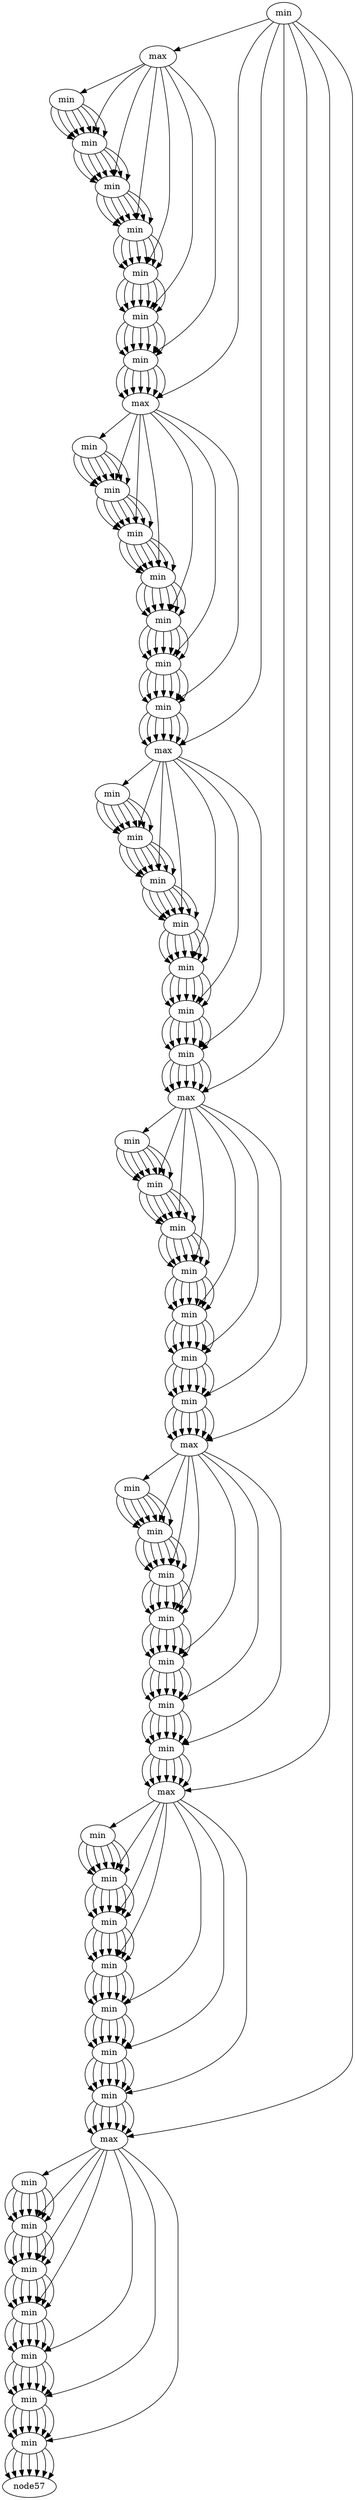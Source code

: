 digraph TreeGraph {
	node0 [label="min"];
	node0 -> node1;
	node1 [label="max"];
	node1 -> node2;
	node2 [label="min"];
	node2 -> node3;
	node2 -> node3;
	node2 -> node3;
	node2 -> node3;
	node2 -> node3;
	node2 -> node3;
	node2 -> node3;
	node1 -> node3;
	node3 [label="min"];
	node3 -> node4;
	node3 -> node4;
	node3 -> node4;
	node3 -> node4;
	node3 -> node4;
	node3 -> node4;
	node3 -> node4;
	node1 -> node4;
	node4 [label="min"];
	node4 -> node5;
	node4 -> node5;
	node4 -> node5;
	node4 -> node5;
	node4 -> node5;
	node4 -> node5;
	node4 -> node5;
	node1 -> node5;
	node5 [label="min"];
	node5 -> node6;
	node5 -> node6;
	node5 -> node6;
	node5 -> node6;
	node5 -> node6;
	node5 -> node6;
	node5 -> node6;
	node1 -> node6;
	node6 [label="min"];
	node6 -> node7;
	node6 -> node7;
	node6 -> node7;
	node6 -> node7;
	node6 -> node7;
	node6 -> node7;
	node6 -> node7;
	node1 -> node7;
	node7 [label="min"];
	node7 -> node8;
	node7 -> node8;
	node7 -> node8;
	node7 -> node8;
	node7 -> node8;
	node7 -> node8;
	node7 -> node8;
	node1 -> node8;
	node8 [label="min"];
	node8 -> node9;
	node8 -> node9;
	node8 -> node9;
	node8 -> node9;
	node8 -> node9;
	node8 -> node9;
	node8 -> node9;
	node0 -> node9;
	node9 [label="max"];
	node9 -> node10;
	node10 [label="min"];
	node10 -> node11;
	node10 -> node11;
	node10 -> node11;
	node10 -> node11;
	node10 -> node11;
	node10 -> node11;
	node10 -> node11;
	node9 -> node11;
	node11 [label="min"];
	node11 -> node12;
	node11 -> node12;
	node11 -> node12;
	node11 -> node12;
	node11 -> node12;
	node11 -> node12;
	node11 -> node12;
	node9 -> node12;
	node12 [label="min"];
	node12 -> node13;
	node12 -> node13;
	node12 -> node13;
	node12 -> node13;
	node12 -> node13;
	node12 -> node13;
	node12 -> node13;
	node9 -> node13;
	node13 [label="min"];
	node13 -> node14;
	node13 -> node14;
	node13 -> node14;
	node13 -> node14;
	node13 -> node14;
	node13 -> node14;
	node13 -> node14;
	node9 -> node14;
	node14 [label="min"];
	node14 -> node15;
	node14 -> node15;
	node14 -> node15;
	node14 -> node15;
	node14 -> node15;
	node14 -> node15;
	node14 -> node15;
	node9 -> node15;
	node15 [label="min"];
	node15 -> node16;
	node15 -> node16;
	node15 -> node16;
	node15 -> node16;
	node15 -> node16;
	node15 -> node16;
	node15 -> node16;
	node9 -> node16;
	node16 [label="min"];
	node16 -> node17;
	node16 -> node17;
	node16 -> node17;
	node16 -> node17;
	node16 -> node17;
	node16 -> node17;
	node16 -> node17;
	node0 -> node17;
	node17 [label="max"];
	node17 -> node18;
	node18 [label="min"];
	node18 -> node19;
	node18 -> node19;
	node18 -> node19;
	node18 -> node19;
	node18 -> node19;
	node18 -> node19;
	node18 -> node19;
	node17 -> node19;
	node19 [label="min"];
	node19 -> node20;
	node19 -> node20;
	node19 -> node20;
	node19 -> node20;
	node19 -> node20;
	node19 -> node20;
	node19 -> node20;
	node17 -> node20;
	node20 [label="min"];
	node20 -> node21;
	node20 -> node21;
	node20 -> node21;
	node20 -> node21;
	node20 -> node21;
	node20 -> node21;
	node20 -> node21;
	node17 -> node21;
	node21 [label="min"];
	node21 -> node22;
	node21 -> node22;
	node21 -> node22;
	node21 -> node22;
	node21 -> node22;
	node21 -> node22;
	node21 -> node22;
	node17 -> node22;
	node22 [label="min"];
	node22 -> node23;
	node22 -> node23;
	node22 -> node23;
	node22 -> node23;
	node22 -> node23;
	node22 -> node23;
	node22 -> node23;
	node17 -> node23;
	node23 [label="min"];
	node23 -> node24;
	node23 -> node24;
	node23 -> node24;
	node23 -> node24;
	node23 -> node24;
	node23 -> node24;
	node23 -> node24;
	node17 -> node24;
	node24 [label="min"];
	node24 -> node25;
	node24 -> node25;
	node24 -> node25;
	node24 -> node25;
	node24 -> node25;
	node24 -> node25;
	node24 -> node25;
	node0 -> node25;
	node25 [label="max"];
	node25 -> node26;
	node26 [label="min"];
	node26 -> node27;
	node26 -> node27;
	node26 -> node27;
	node26 -> node27;
	node26 -> node27;
	node26 -> node27;
	node26 -> node27;
	node25 -> node27;
	node27 [label="min"];
	node27 -> node28;
	node27 -> node28;
	node27 -> node28;
	node27 -> node28;
	node27 -> node28;
	node27 -> node28;
	node27 -> node28;
	node25 -> node28;
	node28 [label="min"];
	node28 -> node29;
	node28 -> node29;
	node28 -> node29;
	node28 -> node29;
	node28 -> node29;
	node28 -> node29;
	node28 -> node29;
	node25 -> node29;
	node29 [label="min"];
	node29 -> node30;
	node29 -> node30;
	node29 -> node30;
	node29 -> node30;
	node29 -> node30;
	node29 -> node30;
	node29 -> node30;
	node25 -> node30;
	node30 [label="min"];
	node30 -> node31;
	node30 -> node31;
	node30 -> node31;
	node30 -> node31;
	node30 -> node31;
	node30 -> node31;
	node30 -> node31;
	node25 -> node31;
	node31 [label="min"];
	node31 -> node32;
	node31 -> node32;
	node31 -> node32;
	node31 -> node32;
	node31 -> node32;
	node31 -> node32;
	node31 -> node32;
	node25 -> node32;
	node32 [label="min"];
	node32 -> node33;
	node32 -> node33;
	node32 -> node33;
	node32 -> node33;
	node32 -> node33;
	node32 -> node33;
	node32 -> node33;
	node0 -> node33;
	node33 [label="max"];
	node33 -> node34;
	node34 [label="min"];
	node34 -> node35;
	node34 -> node35;
	node34 -> node35;
	node34 -> node35;
	node34 -> node35;
	node34 -> node35;
	node34 -> node35;
	node33 -> node35;
	node35 [label="min"];
	node35 -> node36;
	node35 -> node36;
	node35 -> node36;
	node35 -> node36;
	node35 -> node36;
	node35 -> node36;
	node35 -> node36;
	node33 -> node36;
	node36 [label="min"];
	node36 -> node37;
	node36 -> node37;
	node36 -> node37;
	node36 -> node37;
	node36 -> node37;
	node36 -> node37;
	node36 -> node37;
	node33 -> node37;
	node37 [label="min"];
	node37 -> node38;
	node37 -> node38;
	node37 -> node38;
	node37 -> node38;
	node37 -> node38;
	node37 -> node38;
	node37 -> node38;
	node33 -> node38;
	node38 [label="min"];
	node38 -> node39;
	node38 -> node39;
	node38 -> node39;
	node38 -> node39;
	node38 -> node39;
	node38 -> node39;
	node38 -> node39;
	node33 -> node39;
	node39 [label="min"];
	node39 -> node40;
	node39 -> node40;
	node39 -> node40;
	node39 -> node40;
	node39 -> node40;
	node39 -> node40;
	node39 -> node40;
	node33 -> node40;
	node40 [label="min"];
	node40 -> node41;
	node40 -> node41;
	node40 -> node41;
	node40 -> node41;
	node40 -> node41;
	node40 -> node41;
	node40 -> node41;
	node0 -> node41;
	node41 [label="max"];
	node41 -> node42;
	node42 [label="min"];
	node42 -> node43;
	node42 -> node43;
	node42 -> node43;
	node42 -> node43;
	node42 -> node43;
	node42 -> node43;
	node42 -> node43;
	node41 -> node43;
	node43 [label="min"];
	node43 -> node44;
	node43 -> node44;
	node43 -> node44;
	node43 -> node44;
	node43 -> node44;
	node43 -> node44;
	node43 -> node44;
	node41 -> node44;
	node44 [label="min"];
	node44 -> node45;
	node44 -> node45;
	node44 -> node45;
	node44 -> node45;
	node44 -> node45;
	node44 -> node45;
	node44 -> node45;
	node41 -> node45;
	node45 [label="min"];
	node45 -> node46;
	node45 -> node46;
	node45 -> node46;
	node45 -> node46;
	node45 -> node46;
	node45 -> node46;
	node45 -> node46;
	node41 -> node46;
	node46 [label="min"];
	node46 -> node47;
	node46 -> node47;
	node46 -> node47;
	node46 -> node47;
	node46 -> node47;
	node46 -> node47;
	node46 -> node47;
	node41 -> node47;
	node47 [label="min"];
	node47 -> node48;
	node47 -> node48;
	node47 -> node48;
	node47 -> node48;
	node47 -> node48;
	node47 -> node48;
	node47 -> node48;
	node41 -> node48;
	node48 [label="min"];
	node48 -> node49;
	node48 -> node49;
	node48 -> node49;
	node48 -> node49;
	node48 -> node49;
	node48 -> node49;
	node48 -> node49;
	node0 -> node49;
	node49 [label="max"];
	node49 -> node50;
	node50 [label="min"];
	node50 -> node51;
	node50 -> node51;
	node50 -> node51;
	node50 -> node51;
	node50 -> node51;
	node50 -> node51;
	node50 -> node51;
	node49 -> node51;
	node51 [label="min"];
	node51 -> node52;
	node51 -> node52;
	node51 -> node52;
	node51 -> node52;
	node51 -> node52;
	node51 -> node52;
	node51 -> node52;
	node49 -> node52;
	node52 [label="min"];
	node52 -> node53;
	node52 -> node53;
	node52 -> node53;
	node52 -> node53;
	node52 -> node53;
	node52 -> node53;
	node52 -> node53;
	node49 -> node53;
	node53 [label="min"];
	node53 -> node54;
	node53 -> node54;
	node53 -> node54;
	node53 -> node54;
	node53 -> node54;
	node53 -> node54;
	node53 -> node54;
	node49 -> node54;
	node54 [label="min"];
	node54 -> node55;
	node54 -> node55;
	node54 -> node55;
	node54 -> node55;
	node54 -> node55;
	node54 -> node55;
	node54 -> node55;
	node49 -> node55;
	node55 [label="min"];
	node55 -> node56;
	node55 -> node56;
	node55 -> node56;
	node55 -> node56;
	node55 -> node56;
	node55 -> node56;
	node55 -> node56;
	node49 -> node56;
	node56 [label="min"];
	node56 -> node57;
	node56 -> node57;
	node56 -> node57;
	node56 -> node57;
	node56 -> node57;
	node56 -> node57;
	node56 -> node57;
}

